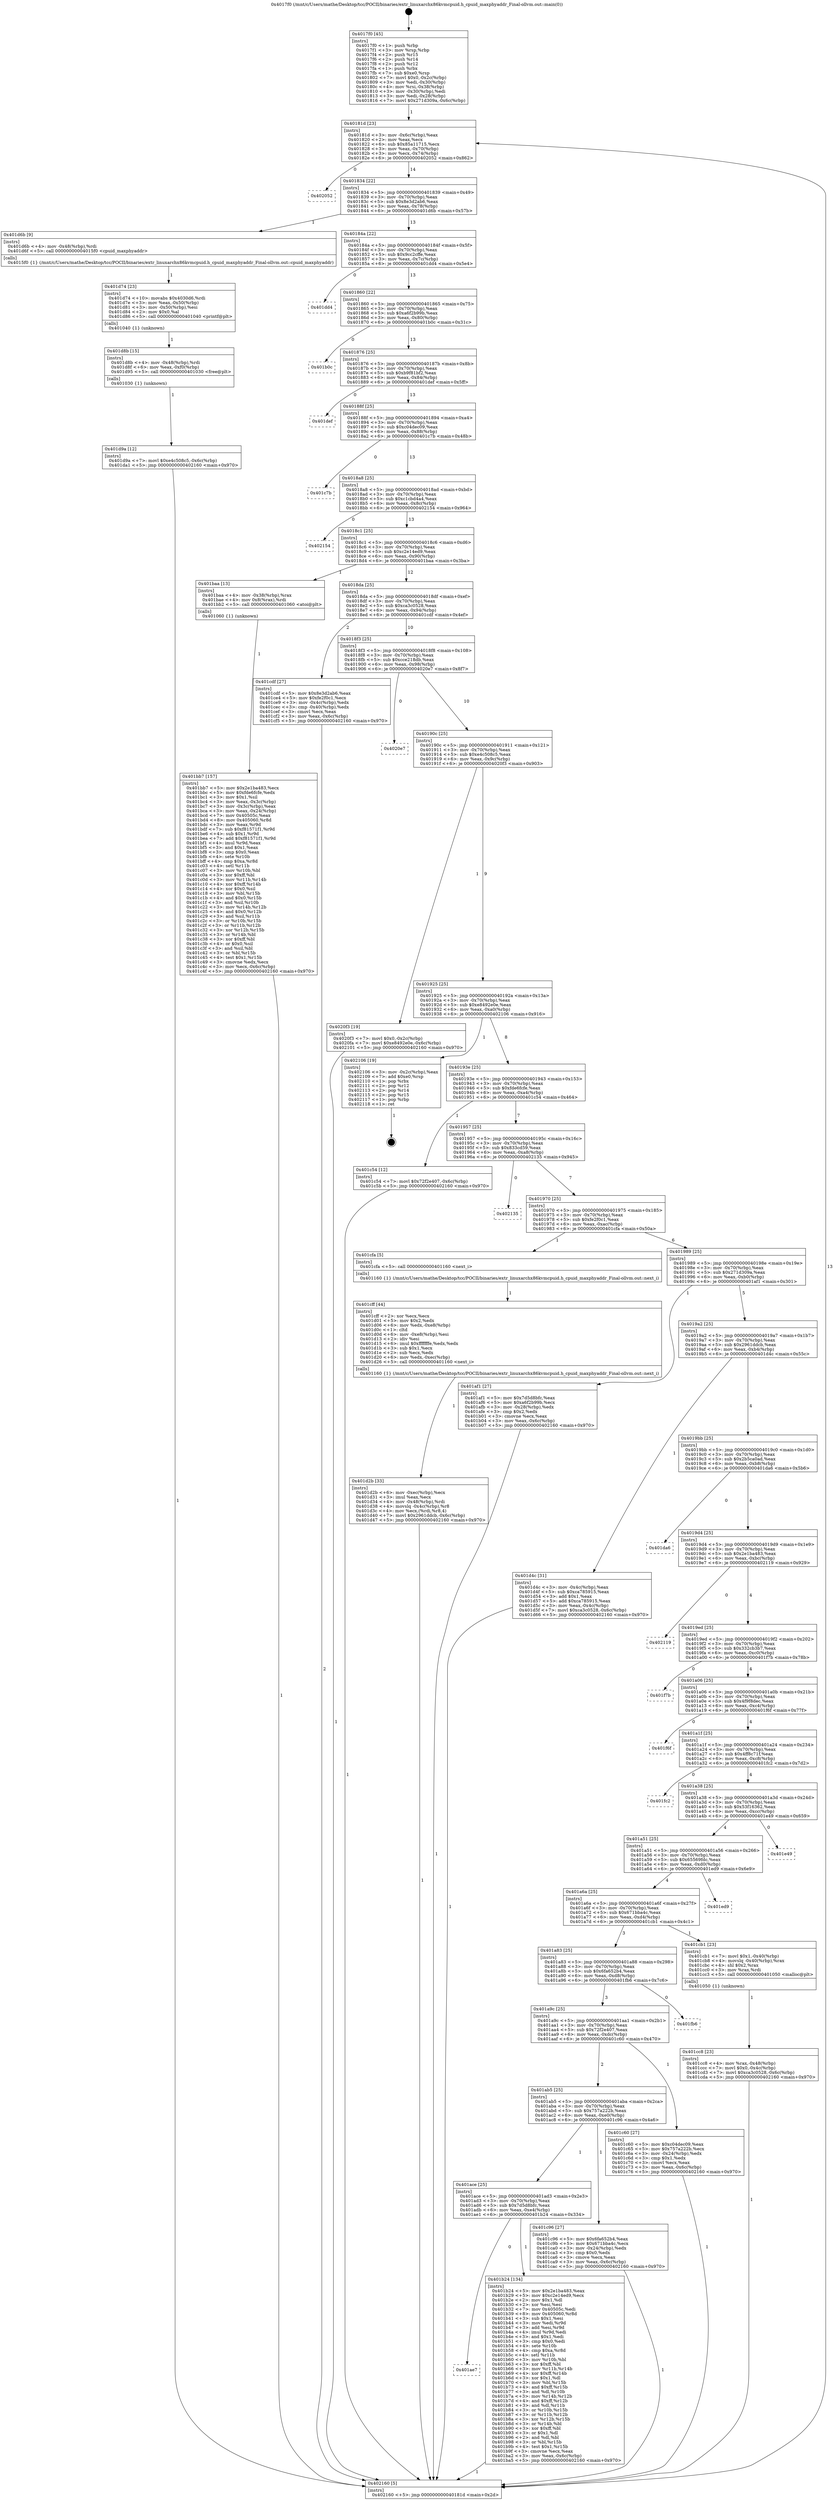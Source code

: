 digraph "0x4017f0" {
  label = "0x4017f0 (/mnt/c/Users/mathe/Desktop/tcc/POCII/binaries/extr_linuxarchx86kvmcpuid.h_cpuid_maxphyaddr_Final-ollvm.out::main(0))"
  labelloc = "t"
  node[shape=record]

  Entry [label="",width=0.3,height=0.3,shape=circle,fillcolor=black,style=filled]
  "0x40181d" [label="{
     0x40181d [23]\l
     | [instrs]\l
     &nbsp;&nbsp;0x40181d \<+3\>: mov -0x6c(%rbp),%eax\l
     &nbsp;&nbsp;0x401820 \<+2\>: mov %eax,%ecx\l
     &nbsp;&nbsp;0x401822 \<+6\>: sub $0x85a11715,%ecx\l
     &nbsp;&nbsp;0x401828 \<+3\>: mov %eax,-0x70(%rbp)\l
     &nbsp;&nbsp;0x40182b \<+3\>: mov %ecx,-0x74(%rbp)\l
     &nbsp;&nbsp;0x40182e \<+6\>: je 0000000000402052 \<main+0x862\>\l
  }"]
  "0x402052" [label="{
     0x402052\l
  }", style=dashed]
  "0x401834" [label="{
     0x401834 [22]\l
     | [instrs]\l
     &nbsp;&nbsp;0x401834 \<+5\>: jmp 0000000000401839 \<main+0x49\>\l
     &nbsp;&nbsp;0x401839 \<+3\>: mov -0x70(%rbp),%eax\l
     &nbsp;&nbsp;0x40183c \<+5\>: sub $0x8e3d2ab6,%eax\l
     &nbsp;&nbsp;0x401841 \<+3\>: mov %eax,-0x78(%rbp)\l
     &nbsp;&nbsp;0x401844 \<+6\>: je 0000000000401d6b \<main+0x57b\>\l
  }"]
  Exit [label="",width=0.3,height=0.3,shape=circle,fillcolor=black,style=filled,peripheries=2]
  "0x401d6b" [label="{
     0x401d6b [9]\l
     | [instrs]\l
     &nbsp;&nbsp;0x401d6b \<+4\>: mov -0x48(%rbp),%rdi\l
     &nbsp;&nbsp;0x401d6f \<+5\>: call 00000000004015f0 \<cpuid_maxphyaddr\>\l
     | [calls]\l
     &nbsp;&nbsp;0x4015f0 \{1\} (/mnt/c/Users/mathe/Desktop/tcc/POCII/binaries/extr_linuxarchx86kvmcpuid.h_cpuid_maxphyaddr_Final-ollvm.out::cpuid_maxphyaddr)\l
  }"]
  "0x40184a" [label="{
     0x40184a [22]\l
     | [instrs]\l
     &nbsp;&nbsp;0x40184a \<+5\>: jmp 000000000040184f \<main+0x5f\>\l
     &nbsp;&nbsp;0x40184f \<+3\>: mov -0x70(%rbp),%eax\l
     &nbsp;&nbsp;0x401852 \<+5\>: sub $0x9cc2cffe,%eax\l
     &nbsp;&nbsp;0x401857 \<+3\>: mov %eax,-0x7c(%rbp)\l
     &nbsp;&nbsp;0x40185a \<+6\>: je 0000000000401dd4 \<main+0x5e4\>\l
  }"]
  "0x401d9a" [label="{
     0x401d9a [12]\l
     | [instrs]\l
     &nbsp;&nbsp;0x401d9a \<+7\>: movl $0xe4c508c5,-0x6c(%rbp)\l
     &nbsp;&nbsp;0x401da1 \<+5\>: jmp 0000000000402160 \<main+0x970\>\l
  }"]
  "0x401dd4" [label="{
     0x401dd4\l
  }", style=dashed]
  "0x401860" [label="{
     0x401860 [22]\l
     | [instrs]\l
     &nbsp;&nbsp;0x401860 \<+5\>: jmp 0000000000401865 \<main+0x75\>\l
     &nbsp;&nbsp;0x401865 \<+3\>: mov -0x70(%rbp),%eax\l
     &nbsp;&nbsp;0x401868 \<+5\>: sub $0xa6f2b99b,%eax\l
     &nbsp;&nbsp;0x40186d \<+3\>: mov %eax,-0x80(%rbp)\l
     &nbsp;&nbsp;0x401870 \<+6\>: je 0000000000401b0c \<main+0x31c\>\l
  }"]
  "0x401d8b" [label="{
     0x401d8b [15]\l
     | [instrs]\l
     &nbsp;&nbsp;0x401d8b \<+4\>: mov -0x48(%rbp),%rdi\l
     &nbsp;&nbsp;0x401d8f \<+6\>: mov %eax,-0xf0(%rbp)\l
     &nbsp;&nbsp;0x401d95 \<+5\>: call 0000000000401030 \<free@plt\>\l
     | [calls]\l
     &nbsp;&nbsp;0x401030 \{1\} (unknown)\l
  }"]
  "0x401b0c" [label="{
     0x401b0c\l
  }", style=dashed]
  "0x401876" [label="{
     0x401876 [25]\l
     | [instrs]\l
     &nbsp;&nbsp;0x401876 \<+5\>: jmp 000000000040187b \<main+0x8b\>\l
     &nbsp;&nbsp;0x40187b \<+3\>: mov -0x70(%rbp),%eax\l
     &nbsp;&nbsp;0x40187e \<+5\>: sub $0xb9f81bf2,%eax\l
     &nbsp;&nbsp;0x401883 \<+6\>: mov %eax,-0x84(%rbp)\l
     &nbsp;&nbsp;0x401889 \<+6\>: je 0000000000401def \<main+0x5ff\>\l
  }"]
  "0x401d74" [label="{
     0x401d74 [23]\l
     | [instrs]\l
     &nbsp;&nbsp;0x401d74 \<+10\>: movabs $0x4030d6,%rdi\l
     &nbsp;&nbsp;0x401d7e \<+3\>: mov %eax,-0x50(%rbp)\l
     &nbsp;&nbsp;0x401d81 \<+3\>: mov -0x50(%rbp),%esi\l
     &nbsp;&nbsp;0x401d84 \<+2\>: mov $0x0,%al\l
     &nbsp;&nbsp;0x401d86 \<+5\>: call 0000000000401040 \<printf@plt\>\l
     | [calls]\l
     &nbsp;&nbsp;0x401040 \{1\} (unknown)\l
  }"]
  "0x401def" [label="{
     0x401def\l
  }", style=dashed]
  "0x40188f" [label="{
     0x40188f [25]\l
     | [instrs]\l
     &nbsp;&nbsp;0x40188f \<+5\>: jmp 0000000000401894 \<main+0xa4\>\l
     &nbsp;&nbsp;0x401894 \<+3\>: mov -0x70(%rbp),%eax\l
     &nbsp;&nbsp;0x401897 \<+5\>: sub $0xc04dec09,%eax\l
     &nbsp;&nbsp;0x40189c \<+6\>: mov %eax,-0x88(%rbp)\l
     &nbsp;&nbsp;0x4018a2 \<+6\>: je 0000000000401c7b \<main+0x48b\>\l
  }"]
  "0x401d2b" [label="{
     0x401d2b [33]\l
     | [instrs]\l
     &nbsp;&nbsp;0x401d2b \<+6\>: mov -0xec(%rbp),%ecx\l
     &nbsp;&nbsp;0x401d31 \<+3\>: imul %eax,%ecx\l
     &nbsp;&nbsp;0x401d34 \<+4\>: mov -0x48(%rbp),%rdi\l
     &nbsp;&nbsp;0x401d38 \<+4\>: movslq -0x4c(%rbp),%r8\l
     &nbsp;&nbsp;0x401d3c \<+4\>: mov %ecx,(%rdi,%r8,4)\l
     &nbsp;&nbsp;0x401d40 \<+7\>: movl $0x2961ddcb,-0x6c(%rbp)\l
     &nbsp;&nbsp;0x401d47 \<+5\>: jmp 0000000000402160 \<main+0x970\>\l
  }"]
  "0x401c7b" [label="{
     0x401c7b\l
  }", style=dashed]
  "0x4018a8" [label="{
     0x4018a8 [25]\l
     | [instrs]\l
     &nbsp;&nbsp;0x4018a8 \<+5\>: jmp 00000000004018ad \<main+0xbd\>\l
     &nbsp;&nbsp;0x4018ad \<+3\>: mov -0x70(%rbp),%eax\l
     &nbsp;&nbsp;0x4018b0 \<+5\>: sub $0xc1cbd4a4,%eax\l
     &nbsp;&nbsp;0x4018b5 \<+6\>: mov %eax,-0x8c(%rbp)\l
     &nbsp;&nbsp;0x4018bb \<+6\>: je 0000000000402154 \<main+0x964\>\l
  }"]
  "0x401cff" [label="{
     0x401cff [44]\l
     | [instrs]\l
     &nbsp;&nbsp;0x401cff \<+2\>: xor %ecx,%ecx\l
     &nbsp;&nbsp;0x401d01 \<+5\>: mov $0x2,%edx\l
     &nbsp;&nbsp;0x401d06 \<+6\>: mov %edx,-0xe8(%rbp)\l
     &nbsp;&nbsp;0x401d0c \<+1\>: cltd\l
     &nbsp;&nbsp;0x401d0d \<+6\>: mov -0xe8(%rbp),%esi\l
     &nbsp;&nbsp;0x401d13 \<+2\>: idiv %esi\l
     &nbsp;&nbsp;0x401d15 \<+6\>: imul $0xfffffffe,%edx,%edx\l
     &nbsp;&nbsp;0x401d1b \<+3\>: sub $0x1,%ecx\l
     &nbsp;&nbsp;0x401d1e \<+2\>: sub %ecx,%edx\l
     &nbsp;&nbsp;0x401d20 \<+6\>: mov %edx,-0xec(%rbp)\l
     &nbsp;&nbsp;0x401d26 \<+5\>: call 0000000000401160 \<next_i\>\l
     | [calls]\l
     &nbsp;&nbsp;0x401160 \{1\} (/mnt/c/Users/mathe/Desktop/tcc/POCII/binaries/extr_linuxarchx86kvmcpuid.h_cpuid_maxphyaddr_Final-ollvm.out::next_i)\l
  }"]
  "0x402154" [label="{
     0x402154\l
  }", style=dashed]
  "0x4018c1" [label="{
     0x4018c1 [25]\l
     | [instrs]\l
     &nbsp;&nbsp;0x4018c1 \<+5\>: jmp 00000000004018c6 \<main+0xd6\>\l
     &nbsp;&nbsp;0x4018c6 \<+3\>: mov -0x70(%rbp),%eax\l
     &nbsp;&nbsp;0x4018c9 \<+5\>: sub $0xc2e14ed9,%eax\l
     &nbsp;&nbsp;0x4018ce \<+6\>: mov %eax,-0x90(%rbp)\l
     &nbsp;&nbsp;0x4018d4 \<+6\>: je 0000000000401baa \<main+0x3ba\>\l
  }"]
  "0x401cc8" [label="{
     0x401cc8 [23]\l
     | [instrs]\l
     &nbsp;&nbsp;0x401cc8 \<+4\>: mov %rax,-0x48(%rbp)\l
     &nbsp;&nbsp;0x401ccc \<+7\>: movl $0x0,-0x4c(%rbp)\l
     &nbsp;&nbsp;0x401cd3 \<+7\>: movl $0xca3c0528,-0x6c(%rbp)\l
     &nbsp;&nbsp;0x401cda \<+5\>: jmp 0000000000402160 \<main+0x970\>\l
  }"]
  "0x401baa" [label="{
     0x401baa [13]\l
     | [instrs]\l
     &nbsp;&nbsp;0x401baa \<+4\>: mov -0x38(%rbp),%rax\l
     &nbsp;&nbsp;0x401bae \<+4\>: mov 0x8(%rax),%rdi\l
     &nbsp;&nbsp;0x401bb2 \<+5\>: call 0000000000401060 \<atoi@plt\>\l
     | [calls]\l
     &nbsp;&nbsp;0x401060 \{1\} (unknown)\l
  }"]
  "0x4018da" [label="{
     0x4018da [25]\l
     | [instrs]\l
     &nbsp;&nbsp;0x4018da \<+5\>: jmp 00000000004018df \<main+0xef\>\l
     &nbsp;&nbsp;0x4018df \<+3\>: mov -0x70(%rbp),%eax\l
     &nbsp;&nbsp;0x4018e2 \<+5\>: sub $0xca3c0528,%eax\l
     &nbsp;&nbsp;0x4018e7 \<+6\>: mov %eax,-0x94(%rbp)\l
     &nbsp;&nbsp;0x4018ed \<+6\>: je 0000000000401cdf \<main+0x4ef\>\l
  }"]
  "0x401bb7" [label="{
     0x401bb7 [157]\l
     | [instrs]\l
     &nbsp;&nbsp;0x401bb7 \<+5\>: mov $0x2e1ba483,%ecx\l
     &nbsp;&nbsp;0x401bbc \<+5\>: mov $0xfde6fcfe,%edx\l
     &nbsp;&nbsp;0x401bc1 \<+3\>: mov $0x1,%sil\l
     &nbsp;&nbsp;0x401bc4 \<+3\>: mov %eax,-0x3c(%rbp)\l
     &nbsp;&nbsp;0x401bc7 \<+3\>: mov -0x3c(%rbp),%eax\l
     &nbsp;&nbsp;0x401bca \<+3\>: mov %eax,-0x24(%rbp)\l
     &nbsp;&nbsp;0x401bcd \<+7\>: mov 0x40505c,%eax\l
     &nbsp;&nbsp;0x401bd4 \<+8\>: mov 0x405060,%r8d\l
     &nbsp;&nbsp;0x401bdc \<+3\>: mov %eax,%r9d\l
     &nbsp;&nbsp;0x401bdf \<+7\>: sub $0xf81571f1,%r9d\l
     &nbsp;&nbsp;0x401be6 \<+4\>: sub $0x1,%r9d\l
     &nbsp;&nbsp;0x401bea \<+7\>: add $0xf81571f1,%r9d\l
     &nbsp;&nbsp;0x401bf1 \<+4\>: imul %r9d,%eax\l
     &nbsp;&nbsp;0x401bf5 \<+3\>: and $0x1,%eax\l
     &nbsp;&nbsp;0x401bf8 \<+3\>: cmp $0x0,%eax\l
     &nbsp;&nbsp;0x401bfb \<+4\>: sete %r10b\l
     &nbsp;&nbsp;0x401bff \<+4\>: cmp $0xa,%r8d\l
     &nbsp;&nbsp;0x401c03 \<+4\>: setl %r11b\l
     &nbsp;&nbsp;0x401c07 \<+3\>: mov %r10b,%bl\l
     &nbsp;&nbsp;0x401c0a \<+3\>: xor $0xff,%bl\l
     &nbsp;&nbsp;0x401c0d \<+3\>: mov %r11b,%r14b\l
     &nbsp;&nbsp;0x401c10 \<+4\>: xor $0xff,%r14b\l
     &nbsp;&nbsp;0x401c14 \<+4\>: xor $0x0,%sil\l
     &nbsp;&nbsp;0x401c18 \<+3\>: mov %bl,%r15b\l
     &nbsp;&nbsp;0x401c1b \<+4\>: and $0x0,%r15b\l
     &nbsp;&nbsp;0x401c1f \<+3\>: and %sil,%r10b\l
     &nbsp;&nbsp;0x401c22 \<+3\>: mov %r14b,%r12b\l
     &nbsp;&nbsp;0x401c25 \<+4\>: and $0x0,%r12b\l
     &nbsp;&nbsp;0x401c29 \<+3\>: and %sil,%r11b\l
     &nbsp;&nbsp;0x401c2c \<+3\>: or %r10b,%r15b\l
     &nbsp;&nbsp;0x401c2f \<+3\>: or %r11b,%r12b\l
     &nbsp;&nbsp;0x401c32 \<+3\>: xor %r12b,%r15b\l
     &nbsp;&nbsp;0x401c35 \<+3\>: or %r14b,%bl\l
     &nbsp;&nbsp;0x401c38 \<+3\>: xor $0xff,%bl\l
     &nbsp;&nbsp;0x401c3b \<+4\>: or $0x0,%sil\l
     &nbsp;&nbsp;0x401c3f \<+3\>: and %sil,%bl\l
     &nbsp;&nbsp;0x401c42 \<+3\>: or %bl,%r15b\l
     &nbsp;&nbsp;0x401c45 \<+4\>: test $0x1,%r15b\l
     &nbsp;&nbsp;0x401c49 \<+3\>: cmovne %edx,%ecx\l
     &nbsp;&nbsp;0x401c4c \<+3\>: mov %ecx,-0x6c(%rbp)\l
     &nbsp;&nbsp;0x401c4f \<+5\>: jmp 0000000000402160 \<main+0x970\>\l
  }"]
  "0x401cdf" [label="{
     0x401cdf [27]\l
     | [instrs]\l
     &nbsp;&nbsp;0x401cdf \<+5\>: mov $0x8e3d2ab6,%eax\l
     &nbsp;&nbsp;0x401ce4 \<+5\>: mov $0xfe2f0c1,%ecx\l
     &nbsp;&nbsp;0x401ce9 \<+3\>: mov -0x4c(%rbp),%edx\l
     &nbsp;&nbsp;0x401cec \<+3\>: cmp -0x40(%rbp),%edx\l
     &nbsp;&nbsp;0x401cef \<+3\>: cmovl %ecx,%eax\l
     &nbsp;&nbsp;0x401cf2 \<+3\>: mov %eax,-0x6c(%rbp)\l
     &nbsp;&nbsp;0x401cf5 \<+5\>: jmp 0000000000402160 \<main+0x970\>\l
  }"]
  "0x4018f3" [label="{
     0x4018f3 [25]\l
     | [instrs]\l
     &nbsp;&nbsp;0x4018f3 \<+5\>: jmp 00000000004018f8 \<main+0x108\>\l
     &nbsp;&nbsp;0x4018f8 \<+3\>: mov -0x70(%rbp),%eax\l
     &nbsp;&nbsp;0x4018fb \<+5\>: sub $0xcce218db,%eax\l
     &nbsp;&nbsp;0x401900 \<+6\>: mov %eax,-0x98(%rbp)\l
     &nbsp;&nbsp;0x401906 \<+6\>: je 00000000004020e7 \<main+0x8f7\>\l
  }"]
  "0x401ae7" [label="{
     0x401ae7\l
  }", style=dashed]
  "0x4020e7" [label="{
     0x4020e7\l
  }", style=dashed]
  "0x40190c" [label="{
     0x40190c [25]\l
     | [instrs]\l
     &nbsp;&nbsp;0x40190c \<+5\>: jmp 0000000000401911 \<main+0x121\>\l
     &nbsp;&nbsp;0x401911 \<+3\>: mov -0x70(%rbp),%eax\l
     &nbsp;&nbsp;0x401914 \<+5\>: sub $0xe4c508c5,%eax\l
     &nbsp;&nbsp;0x401919 \<+6\>: mov %eax,-0x9c(%rbp)\l
     &nbsp;&nbsp;0x40191f \<+6\>: je 00000000004020f3 \<main+0x903\>\l
  }"]
  "0x401b24" [label="{
     0x401b24 [134]\l
     | [instrs]\l
     &nbsp;&nbsp;0x401b24 \<+5\>: mov $0x2e1ba483,%eax\l
     &nbsp;&nbsp;0x401b29 \<+5\>: mov $0xc2e14ed9,%ecx\l
     &nbsp;&nbsp;0x401b2e \<+2\>: mov $0x1,%dl\l
     &nbsp;&nbsp;0x401b30 \<+2\>: xor %esi,%esi\l
     &nbsp;&nbsp;0x401b32 \<+7\>: mov 0x40505c,%edi\l
     &nbsp;&nbsp;0x401b39 \<+8\>: mov 0x405060,%r8d\l
     &nbsp;&nbsp;0x401b41 \<+3\>: sub $0x1,%esi\l
     &nbsp;&nbsp;0x401b44 \<+3\>: mov %edi,%r9d\l
     &nbsp;&nbsp;0x401b47 \<+3\>: add %esi,%r9d\l
     &nbsp;&nbsp;0x401b4a \<+4\>: imul %r9d,%edi\l
     &nbsp;&nbsp;0x401b4e \<+3\>: and $0x1,%edi\l
     &nbsp;&nbsp;0x401b51 \<+3\>: cmp $0x0,%edi\l
     &nbsp;&nbsp;0x401b54 \<+4\>: sete %r10b\l
     &nbsp;&nbsp;0x401b58 \<+4\>: cmp $0xa,%r8d\l
     &nbsp;&nbsp;0x401b5c \<+4\>: setl %r11b\l
     &nbsp;&nbsp;0x401b60 \<+3\>: mov %r10b,%bl\l
     &nbsp;&nbsp;0x401b63 \<+3\>: xor $0xff,%bl\l
     &nbsp;&nbsp;0x401b66 \<+3\>: mov %r11b,%r14b\l
     &nbsp;&nbsp;0x401b69 \<+4\>: xor $0xff,%r14b\l
     &nbsp;&nbsp;0x401b6d \<+3\>: xor $0x1,%dl\l
     &nbsp;&nbsp;0x401b70 \<+3\>: mov %bl,%r15b\l
     &nbsp;&nbsp;0x401b73 \<+4\>: and $0xff,%r15b\l
     &nbsp;&nbsp;0x401b77 \<+3\>: and %dl,%r10b\l
     &nbsp;&nbsp;0x401b7a \<+3\>: mov %r14b,%r12b\l
     &nbsp;&nbsp;0x401b7d \<+4\>: and $0xff,%r12b\l
     &nbsp;&nbsp;0x401b81 \<+3\>: and %dl,%r11b\l
     &nbsp;&nbsp;0x401b84 \<+3\>: or %r10b,%r15b\l
     &nbsp;&nbsp;0x401b87 \<+3\>: or %r11b,%r12b\l
     &nbsp;&nbsp;0x401b8a \<+3\>: xor %r12b,%r15b\l
     &nbsp;&nbsp;0x401b8d \<+3\>: or %r14b,%bl\l
     &nbsp;&nbsp;0x401b90 \<+3\>: xor $0xff,%bl\l
     &nbsp;&nbsp;0x401b93 \<+3\>: or $0x1,%dl\l
     &nbsp;&nbsp;0x401b96 \<+2\>: and %dl,%bl\l
     &nbsp;&nbsp;0x401b98 \<+3\>: or %bl,%r15b\l
     &nbsp;&nbsp;0x401b9b \<+4\>: test $0x1,%r15b\l
     &nbsp;&nbsp;0x401b9f \<+3\>: cmovne %ecx,%eax\l
     &nbsp;&nbsp;0x401ba2 \<+3\>: mov %eax,-0x6c(%rbp)\l
     &nbsp;&nbsp;0x401ba5 \<+5\>: jmp 0000000000402160 \<main+0x970\>\l
  }"]
  "0x4020f3" [label="{
     0x4020f3 [19]\l
     | [instrs]\l
     &nbsp;&nbsp;0x4020f3 \<+7\>: movl $0x0,-0x2c(%rbp)\l
     &nbsp;&nbsp;0x4020fa \<+7\>: movl $0xe8492e0e,-0x6c(%rbp)\l
     &nbsp;&nbsp;0x402101 \<+5\>: jmp 0000000000402160 \<main+0x970\>\l
  }"]
  "0x401925" [label="{
     0x401925 [25]\l
     | [instrs]\l
     &nbsp;&nbsp;0x401925 \<+5\>: jmp 000000000040192a \<main+0x13a\>\l
     &nbsp;&nbsp;0x40192a \<+3\>: mov -0x70(%rbp),%eax\l
     &nbsp;&nbsp;0x40192d \<+5\>: sub $0xe8492e0e,%eax\l
     &nbsp;&nbsp;0x401932 \<+6\>: mov %eax,-0xa0(%rbp)\l
     &nbsp;&nbsp;0x401938 \<+6\>: je 0000000000402106 \<main+0x916\>\l
  }"]
  "0x401ace" [label="{
     0x401ace [25]\l
     | [instrs]\l
     &nbsp;&nbsp;0x401ace \<+5\>: jmp 0000000000401ad3 \<main+0x2e3\>\l
     &nbsp;&nbsp;0x401ad3 \<+3\>: mov -0x70(%rbp),%eax\l
     &nbsp;&nbsp;0x401ad6 \<+5\>: sub $0x7d5d8bfc,%eax\l
     &nbsp;&nbsp;0x401adb \<+6\>: mov %eax,-0xe4(%rbp)\l
     &nbsp;&nbsp;0x401ae1 \<+6\>: je 0000000000401b24 \<main+0x334\>\l
  }"]
  "0x402106" [label="{
     0x402106 [19]\l
     | [instrs]\l
     &nbsp;&nbsp;0x402106 \<+3\>: mov -0x2c(%rbp),%eax\l
     &nbsp;&nbsp;0x402109 \<+7\>: add $0xe0,%rsp\l
     &nbsp;&nbsp;0x402110 \<+1\>: pop %rbx\l
     &nbsp;&nbsp;0x402111 \<+2\>: pop %r12\l
     &nbsp;&nbsp;0x402113 \<+2\>: pop %r14\l
     &nbsp;&nbsp;0x402115 \<+2\>: pop %r15\l
     &nbsp;&nbsp;0x402117 \<+1\>: pop %rbp\l
     &nbsp;&nbsp;0x402118 \<+1\>: ret\l
  }"]
  "0x40193e" [label="{
     0x40193e [25]\l
     | [instrs]\l
     &nbsp;&nbsp;0x40193e \<+5\>: jmp 0000000000401943 \<main+0x153\>\l
     &nbsp;&nbsp;0x401943 \<+3\>: mov -0x70(%rbp),%eax\l
     &nbsp;&nbsp;0x401946 \<+5\>: sub $0xfde6fcfe,%eax\l
     &nbsp;&nbsp;0x40194b \<+6\>: mov %eax,-0xa4(%rbp)\l
     &nbsp;&nbsp;0x401951 \<+6\>: je 0000000000401c54 \<main+0x464\>\l
  }"]
  "0x401c96" [label="{
     0x401c96 [27]\l
     | [instrs]\l
     &nbsp;&nbsp;0x401c96 \<+5\>: mov $0x6fa652b4,%eax\l
     &nbsp;&nbsp;0x401c9b \<+5\>: mov $0x671bba4c,%ecx\l
     &nbsp;&nbsp;0x401ca0 \<+3\>: mov -0x24(%rbp),%edx\l
     &nbsp;&nbsp;0x401ca3 \<+3\>: cmp $0x0,%edx\l
     &nbsp;&nbsp;0x401ca6 \<+3\>: cmove %ecx,%eax\l
     &nbsp;&nbsp;0x401ca9 \<+3\>: mov %eax,-0x6c(%rbp)\l
     &nbsp;&nbsp;0x401cac \<+5\>: jmp 0000000000402160 \<main+0x970\>\l
  }"]
  "0x401c54" [label="{
     0x401c54 [12]\l
     | [instrs]\l
     &nbsp;&nbsp;0x401c54 \<+7\>: movl $0x72f2e407,-0x6c(%rbp)\l
     &nbsp;&nbsp;0x401c5b \<+5\>: jmp 0000000000402160 \<main+0x970\>\l
  }"]
  "0x401957" [label="{
     0x401957 [25]\l
     | [instrs]\l
     &nbsp;&nbsp;0x401957 \<+5\>: jmp 000000000040195c \<main+0x16c\>\l
     &nbsp;&nbsp;0x40195c \<+3\>: mov -0x70(%rbp),%eax\l
     &nbsp;&nbsp;0x40195f \<+5\>: sub $0x833cd59,%eax\l
     &nbsp;&nbsp;0x401964 \<+6\>: mov %eax,-0xa8(%rbp)\l
     &nbsp;&nbsp;0x40196a \<+6\>: je 0000000000402135 \<main+0x945\>\l
  }"]
  "0x401ab5" [label="{
     0x401ab5 [25]\l
     | [instrs]\l
     &nbsp;&nbsp;0x401ab5 \<+5\>: jmp 0000000000401aba \<main+0x2ca\>\l
     &nbsp;&nbsp;0x401aba \<+3\>: mov -0x70(%rbp),%eax\l
     &nbsp;&nbsp;0x401abd \<+5\>: sub $0x757a222b,%eax\l
     &nbsp;&nbsp;0x401ac2 \<+6\>: mov %eax,-0xe0(%rbp)\l
     &nbsp;&nbsp;0x401ac8 \<+6\>: je 0000000000401c96 \<main+0x4a6\>\l
  }"]
  "0x402135" [label="{
     0x402135\l
  }", style=dashed]
  "0x401970" [label="{
     0x401970 [25]\l
     | [instrs]\l
     &nbsp;&nbsp;0x401970 \<+5\>: jmp 0000000000401975 \<main+0x185\>\l
     &nbsp;&nbsp;0x401975 \<+3\>: mov -0x70(%rbp),%eax\l
     &nbsp;&nbsp;0x401978 \<+5\>: sub $0xfe2f0c1,%eax\l
     &nbsp;&nbsp;0x40197d \<+6\>: mov %eax,-0xac(%rbp)\l
     &nbsp;&nbsp;0x401983 \<+6\>: je 0000000000401cfa \<main+0x50a\>\l
  }"]
  "0x401c60" [label="{
     0x401c60 [27]\l
     | [instrs]\l
     &nbsp;&nbsp;0x401c60 \<+5\>: mov $0xc04dec09,%eax\l
     &nbsp;&nbsp;0x401c65 \<+5\>: mov $0x757a222b,%ecx\l
     &nbsp;&nbsp;0x401c6a \<+3\>: mov -0x24(%rbp),%edx\l
     &nbsp;&nbsp;0x401c6d \<+3\>: cmp $0x1,%edx\l
     &nbsp;&nbsp;0x401c70 \<+3\>: cmovl %ecx,%eax\l
     &nbsp;&nbsp;0x401c73 \<+3\>: mov %eax,-0x6c(%rbp)\l
     &nbsp;&nbsp;0x401c76 \<+5\>: jmp 0000000000402160 \<main+0x970\>\l
  }"]
  "0x401cfa" [label="{
     0x401cfa [5]\l
     | [instrs]\l
     &nbsp;&nbsp;0x401cfa \<+5\>: call 0000000000401160 \<next_i\>\l
     | [calls]\l
     &nbsp;&nbsp;0x401160 \{1\} (/mnt/c/Users/mathe/Desktop/tcc/POCII/binaries/extr_linuxarchx86kvmcpuid.h_cpuid_maxphyaddr_Final-ollvm.out::next_i)\l
  }"]
  "0x401989" [label="{
     0x401989 [25]\l
     | [instrs]\l
     &nbsp;&nbsp;0x401989 \<+5\>: jmp 000000000040198e \<main+0x19e\>\l
     &nbsp;&nbsp;0x40198e \<+3\>: mov -0x70(%rbp),%eax\l
     &nbsp;&nbsp;0x401991 \<+5\>: sub $0x271d309a,%eax\l
     &nbsp;&nbsp;0x401996 \<+6\>: mov %eax,-0xb0(%rbp)\l
     &nbsp;&nbsp;0x40199c \<+6\>: je 0000000000401af1 \<main+0x301\>\l
  }"]
  "0x401a9c" [label="{
     0x401a9c [25]\l
     | [instrs]\l
     &nbsp;&nbsp;0x401a9c \<+5\>: jmp 0000000000401aa1 \<main+0x2b1\>\l
     &nbsp;&nbsp;0x401aa1 \<+3\>: mov -0x70(%rbp),%eax\l
     &nbsp;&nbsp;0x401aa4 \<+5\>: sub $0x72f2e407,%eax\l
     &nbsp;&nbsp;0x401aa9 \<+6\>: mov %eax,-0xdc(%rbp)\l
     &nbsp;&nbsp;0x401aaf \<+6\>: je 0000000000401c60 \<main+0x470\>\l
  }"]
  "0x401af1" [label="{
     0x401af1 [27]\l
     | [instrs]\l
     &nbsp;&nbsp;0x401af1 \<+5\>: mov $0x7d5d8bfc,%eax\l
     &nbsp;&nbsp;0x401af6 \<+5\>: mov $0xa6f2b99b,%ecx\l
     &nbsp;&nbsp;0x401afb \<+3\>: mov -0x28(%rbp),%edx\l
     &nbsp;&nbsp;0x401afe \<+3\>: cmp $0x2,%edx\l
     &nbsp;&nbsp;0x401b01 \<+3\>: cmovne %ecx,%eax\l
     &nbsp;&nbsp;0x401b04 \<+3\>: mov %eax,-0x6c(%rbp)\l
     &nbsp;&nbsp;0x401b07 \<+5\>: jmp 0000000000402160 \<main+0x970\>\l
  }"]
  "0x4019a2" [label="{
     0x4019a2 [25]\l
     | [instrs]\l
     &nbsp;&nbsp;0x4019a2 \<+5\>: jmp 00000000004019a7 \<main+0x1b7\>\l
     &nbsp;&nbsp;0x4019a7 \<+3\>: mov -0x70(%rbp),%eax\l
     &nbsp;&nbsp;0x4019aa \<+5\>: sub $0x2961ddcb,%eax\l
     &nbsp;&nbsp;0x4019af \<+6\>: mov %eax,-0xb4(%rbp)\l
     &nbsp;&nbsp;0x4019b5 \<+6\>: je 0000000000401d4c \<main+0x55c\>\l
  }"]
  "0x402160" [label="{
     0x402160 [5]\l
     | [instrs]\l
     &nbsp;&nbsp;0x402160 \<+5\>: jmp 000000000040181d \<main+0x2d\>\l
  }"]
  "0x4017f0" [label="{
     0x4017f0 [45]\l
     | [instrs]\l
     &nbsp;&nbsp;0x4017f0 \<+1\>: push %rbp\l
     &nbsp;&nbsp;0x4017f1 \<+3\>: mov %rsp,%rbp\l
     &nbsp;&nbsp;0x4017f4 \<+2\>: push %r15\l
     &nbsp;&nbsp;0x4017f6 \<+2\>: push %r14\l
     &nbsp;&nbsp;0x4017f8 \<+2\>: push %r12\l
     &nbsp;&nbsp;0x4017fa \<+1\>: push %rbx\l
     &nbsp;&nbsp;0x4017fb \<+7\>: sub $0xe0,%rsp\l
     &nbsp;&nbsp;0x401802 \<+7\>: movl $0x0,-0x2c(%rbp)\l
     &nbsp;&nbsp;0x401809 \<+3\>: mov %edi,-0x30(%rbp)\l
     &nbsp;&nbsp;0x40180c \<+4\>: mov %rsi,-0x38(%rbp)\l
     &nbsp;&nbsp;0x401810 \<+3\>: mov -0x30(%rbp),%edi\l
     &nbsp;&nbsp;0x401813 \<+3\>: mov %edi,-0x28(%rbp)\l
     &nbsp;&nbsp;0x401816 \<+7\>: movl $0x271d309a,-0x6c(%rbp)\l
  }"]
  "0x401fb6" [label="{
     0x401fb6\l
  }", style=dashed]
  "0x401d4c" [label="{
     0x401d4c [31]\l
     | [instrs]\l
     &nbsp;&nbsp;0x401d4c \<+3\>: mov -0x4c(%rbp),%eax\l
     &nbsp;&nbsp;0x401d4f \<+5\>: sub $0xca785915,%eax\l
     &nbsp;&nbsp;0x401d54 \<+3\>: add $0x1,%eax\l
     &nbsp;&nbsp;0x401d57 \<+5\>: add $0xca785915,%eax\l
     &nbsp;&nbsp;0x401d5c \<+3\>: mov %eax,-0x4c(%rbp)\l
     &nbsp;&nbsp;0x401d5f \<+7\>: movl $0xca3c0528,-0x6c(%rbp)\l
     &nbsp;&nbsp;0x401d66 \<+5\>: jmp 0000000000402160 \<main+0x970\>\l
  }"]
  "0x4019bb" [label="{
     0x4019bb [25]\l
     | [instrs]\l
     &nbsp;&nbsp;0x4019bb \<+5\>: jmp 00000000004019c0 \<main+0x1d0\>\l
     &nbsp;&nbsp;0x4019c0 \<+3\>: mov -0x70(%rbp),%eax\l
     &nbsp;&nbsp;0x4019c3 \<+5\>: sub $0x2b5ca0ad,%eax\l
     &nbsp;&nbsp;0x4019c8 \<+6\>: mov %eax,-0xb8(%rbp)\l
     &nbsp;&nbsp;0x4019ce \<+6\>: je 0000000000401da6 \<main+0x5b6\>\l
  }"]
  "0x401a83" [label="{
     0x401a83 [25]\l
     | [instrs]\l
     &nbsp;&nbsp;0x401a83 \<+5\>: jmp 0000000000401a88 \<main+0x298\>\l
     &nbsp;&nbsp;0x401a88 \<+3\>: mov -0x70(%rbp),%eax\l
     &nbsp;&nbsp;0x401a8b \<+5\>: sub $0x6fa652b4,%eax\l
     &nbsp;&nbsp;0x401a90 \<+6\>: mov %eax,-0xd8(%rbp)\l
     &nbsp;&nbsp;0x401a96 \<+6\>: je 0000000000401fb6 \<main+0x7c6\>\l
  }"]
  "0x401da6" [label="{
     0x401da6\l
  }", style=dashed]
  "0x4019d4" [label="{
     0x4019d4 [25]\l
     | [instrs]\l
     &nbsp;&nbsp;0x4019d4 \<+5\>: jmp 00000000004019d9 \<main+0x1e9\>\l
     &nbsp;&nbsp;0x4019d9 \<+3\>: mov -0x70(%rbp),%eax\l
     &nbsp;&nbsp;0x4019dc \<+5\>: sub $0x2e1ba483,%eax\l
     &nbsp;&nbsp;0x4019e1 \<+6\>: mov %eax,-0xbc(%rbp)\l
     &nbsp;&nbsp;0x4019e7 \<+6\>: je 0000000000402119 \<main+0x929\>\l
  }"]
  "0x401cb1" [label="{
     0x401cb1 [23]\l
     | [instrs]\l
     &nbsp;&nbsp;0x401cb1 \<+7\>: movl $0x1,-0x40(%rbp)\l
     &nbsp;&nbsp;0x401cb8 \<+4\>: movslq -0x40(%rbp),%rax\l
     &nbsp;&nbsp;0x401cbc \<+4\>: shl $0x2,%rax\l
     &nbsp;&nbsp;0x401cc0 \<+3\>: mov %rax,%rdi\l
     &nbsp;&nbsp;0x401cc3 \<+5\>: call 0000000000401050 \<malloc@plt\>\l
     | [calls]\l
     &nbsp;&nbsp;0x401050 \{1\} (unknown)\l
  }"]
  "0x402119" [label="{
     0x402119\l
  }", style=dashed]
  "0x4019ed" [label="{
     0x4019ed [25]\l
     | [instrs]\l
     &nbsp;&nbsp;0x4019ed \<+5\>: jmp 00000000004019f2 \<main+0x202\>\l
     &nbsp;&nbsp;0x4019f2 \<+3\>: mov -0x70(%rbp),%eax\l
     &nbsp;&nbsp;0x4019f5 \<+5\>: sub $0x332cb3b7,%eax\l
     &nbsp;&nbsp;0x4019fa \<+6\>: mov %eax,-0xc0(%rbp)\l
     &nbsp;&nbsp;0x401a00 \<+6\>: je 0000000000401f7b \<main+0x78b\>\l
  }"]
  "0x401a6a" [label="{
     0x401a6a [25]\l
     | [instrs]\l
     &nbsp;&nbsp;0x401a6a \<+5\>: jmp 0000000000401a6f \<main+0x27f\>\l
     &nbsp;&nbsp;0x401a6f \<+3\>: mov -0x70(%rbp),%eax\l
     &nbsp;&nbsp;0x401a72 \<+5\>: sub $0x671bba4c,%eax\l
     &nbsp;&nbsp;0x401a77 \<+6\>: mov %eax,-0xd4(%rbp)\l
     &nbsp;&nbsp;0x401a7d \<+6\>: je 0000000000401cb1 \<main+0x4c1\>\l
  }"]
  "0x401f7b" [label="{
     0x401f7b\l
  }", style=dashed]
  "0x401a06" [label="{
     0x401a06 [25]\l
     | [instrs]\l
     &nbsp;&nbsp;0x401a06 \<+5\>: jmp 0000000000401a0b \<main+0x21b\>\l
     &nbsp;&nbsp;0x401a0b \<+3\>: mov -0x70(%rbp),%eax\l
     &nbsp;&nbsp;0x401a0e \<+5\>: sub $0x4f9f8dec,%eax\l
     &nbsp;&nbsp;0x401a13 \<+6\>: mov %eax,-0xc4(%rbp)\l
     &nbsp;&nbsp;0x401a19 \<+6\>: je 0000000000401f6f \<main+0x77f\>\l
  }"]
  "0x401ed9" [label="{
     0x401ed9\l
  }", style=dashed]
  "0x401f6f" [label="{
     0x401f6f\l
  }", style=dashed]
  "0x401a1f" [label="{
     0x401a1f [25]\l
     | [instrs]\l
     &nbsp;&nbsp;0x401a1f \<+5\>: jmp 0000000000401a24 \<main+0x234\>\l
     &nbsp;&nbsp;0x401a24 \<+3\>: mov -0x70(%rbp),%eax\l
     &nbsp;&nbsp;0x401a27 \<+5\>: sub $0x4ff8c71f,%eax\l
     &nbsp;&nbsp;0x401a2c \<+6\>: mov %eax,-0xc8(%rbp)\l
     &nbsp;&nbsp;0x401a32 \<+6\>: je 0000000000401fc2 \<main+0x7d2\>\l
  }"]
  "0x401a51" [label="{
     0x401a51 [25]\l
     | [instrs]\l
     &nbsp;&nbsp;0x401a51 \<+5\>: jmp 0000000000401a56 \<main+0x266\>\l
     &nbsp;&nbsp;0x401a56 \<+3\>: mov -0x70(%rbp),%eax\l
     &nbsp;&nbsp;0x401a59 \<+5\>: sub $0x65569fdc,%eax\l
     &nbsp;&nbsp;0x401a5e \<+6\>: mov %eax,-0xd0(%rbp)\l
     &nbsp;&nbsp;0x401a64 \<+6\>: je 0000000000401ed9 \<main+0x6e9\>\l
  }"]
  "0x401fc2" [label="{
     0x401fc2\l
  }", style=dashed]
  "0x401a38" [label="{
     0x401a38 [25]\l
     | [instrs]\l
     &nbsp;&nbsp;0x401a38 \<+5\>: jmp 0000000000401a3d \<main+0x24d\>\l
     &nbsp;&nbsp;0x401a3d \<+3\>: mov -0x70(%rbp),%eax\l
     &nbsp;&nbsp;0x401a40 \<+5\>: sub $0x53f16362,%eax\l
     &nbsp;&nbsp;0x401a45 \<+6\>: mov %eax,-0xcc(%rbp)\l
     &nbsp;&nbsp;0x401a4b \<+6\>: je 0000000000401e49 \<main+0x659\>\l
  }"]
  "0x401e49" [label="{
     0x401e49\l
  }", style=dashed]
  Entry -> "0x4017f0" [label=" 1"]
  "0x40181d" -> "0x402052" [label=" 0"]
  "0x40181d" -> "0x401834" [label=" 14"]
  "0x402106" -> Exit [label=" 1"]
  "0x401834" -> "0x401d6b" [label=" 1"]
  "0x401834" -> "0x40184a" [label=" 13"]
  "0x4020f3" -> "0x402160" [label=" 1"]
  "0x40184a" -> "0x401dd4" [label=" 0"]
  "0x40184a" -> "0x401860" [label=" 13"]
  "0x401d9a" -> "0x402160" [label=" 1"]
  "0x401860" -> "0x401b0c" [label=" 0"]
  "0x401860" -> "0x401876" [label=" 13"]
  "0x401d8b" -> "0x401d9a" [label=" 1"]
  "0x401876" -> "0x401def" [label=" 0"]
  "0x401876" -> "0x40188f" [label=" 13"]
  "0x401d74" -> "0x401d8b" [label=" 1"]
  "0x40188f" -> "0x401c7b" [label=" 0"]
  "0x40188f" -> "0x4018a8" [label=" 13"]
  "0x401d6b" -> "0x401d74" [label=" 1"]
  "0x4018a8" -> "0x402154" [label=" 0"]
  "0x4018a8" -> "0x4018c1" [label=" 13"]
  "0x401d4c" -> "0x402160" [label=" 1"]
  "0x4018c1" -> "0x401baa" [label=" 1"]
  "0x4018c1" -> "0x4018da" [label=" 12"]
  "0x401d2b" -> "0x402160" [label=" 1"]
  "0x4018da" -> "0x401cdf" [label=" 2"]
  "0x4018da" -> "0x4018f3" [label=" 10"]
  "0x401cff" -> "0x401d2b" [label=" 1"]
  "0x4018f3" -> "0x4020e7" [label=" 0"]
  "0x4018f3" -> "0x40190c" [label=" 10"]
  "0x401cfa" -> "0x401cff" [label=" 1"]
  "0x40190c" -> "0x4020f3" [label=" 1"]
  "0x40190c" -> "0x401925" [label=" 9"]
  "0x401cdf" -> "0x402160" [label=" 2"]
  "0x401925" -> "0x402106" [label=" 1"]
  "0x401925" -> "0x40193e" [label=" 8"]
  "0x401cb1" -> "0x401cc8" [label=" 1"]
  "0x40193e" -> "0x401c54" [label=" 1"]
  "0x40193e" -> "0x401957" [label=" 7"]
  "0x401c96" -> "0x402160" [label=" 1"]
  "0x401957" -> "0x402135" [label=" 0"]
  "0x401957" -> "0x401970" [label=" 7"]
  "0x401c54" -> "0x402160" [label=" 1"]
  "0x401970" -> "0x401cfa" [label=" 1"]
  "0x401970" -> "0x401989" [label=" 6"]
  "0x401bb7" -> "0x402160" [label=" 1"]
  "0x401989" -> "0x401af1" [label=" 1"]
  "0x401989" -> "0x4019a2" [label=" 5"]
  "0x401af1" -> "0x402160" [label=" 1"]
  "0x4017f0" -> "0x40181d" [label=" 1"]
  "0x402160" -> "0x40181d" [label=" 13"]
  "0x401b24" -> "0x402160" [label=" 1"]
  "0x4019a2" -> "0x401d4c" [label=" 1"]
  "0x4019a2" -> "0x4019bb" [label=" 4"]
  "0x401ace" -> "0x401ae7" [label=" 0"]
  "0x4019bb" -> "0x401da6" [label=" 0"]
  "0x4019bb" -> "0x4019d4" [label=" 4"]
  "0x401cc8" -> "0x402160" [label=" 1"]
  "0x4019d4" -> "0x402119" [label=" 0"]
  "0x4019d4" -> "0x4019ed" [label=" 4"]
  "0x401ab5" -> "0x401ace" [label=" 1"]
  "0x4019ed" -> "0x401f7b" [label=" 0"]
  "0x4019ed" -> "0x401a06" [label=" 4"]
  "0x401c60" -> "0x402160" [label=" 1"]
  "0x401a06" -> "0x401f6f" [label=" 0"]
  "0x401a06" -> "0x401a1f" [label=" 4"]
  "0x401a9c" -> "0x401ab5" [label=" 2"]
  "0x401a1f" -> "0x401fc2" [label=" 0"]
  "0x401a1f" -> "0x401a38" [label=" 4"]
  "0x401baa" -> "0x401bb7" [label=" 1"]
  "0x401a38" -> "0x401e49" [label=" 0"]
  "0x401a38" -> "0x401a51" [label=" 4"]
  "0x401a9c" -> "0x401c60" [label=" 1"]
  "0x401a51" -> "0x401ed9" [label=" 0"]
  "0x401a51" -> "0x401a6a" [label=" 4"]
  "0x401ab5" -> "0x401c96" [label=" 1"]
  "0x401a6a" -> "0x401cb1" [label=" 1"]
  "0x401a6a" -> "0x401a83" [label=" 3"]
  "0x401ace" -> "0x401b24" [label=" 1"]
  "0x401a83" -> "0x401fb6" [label=" 0"]
  "0x401a83" -> "0x401a9c" [label=" 3"]
}
